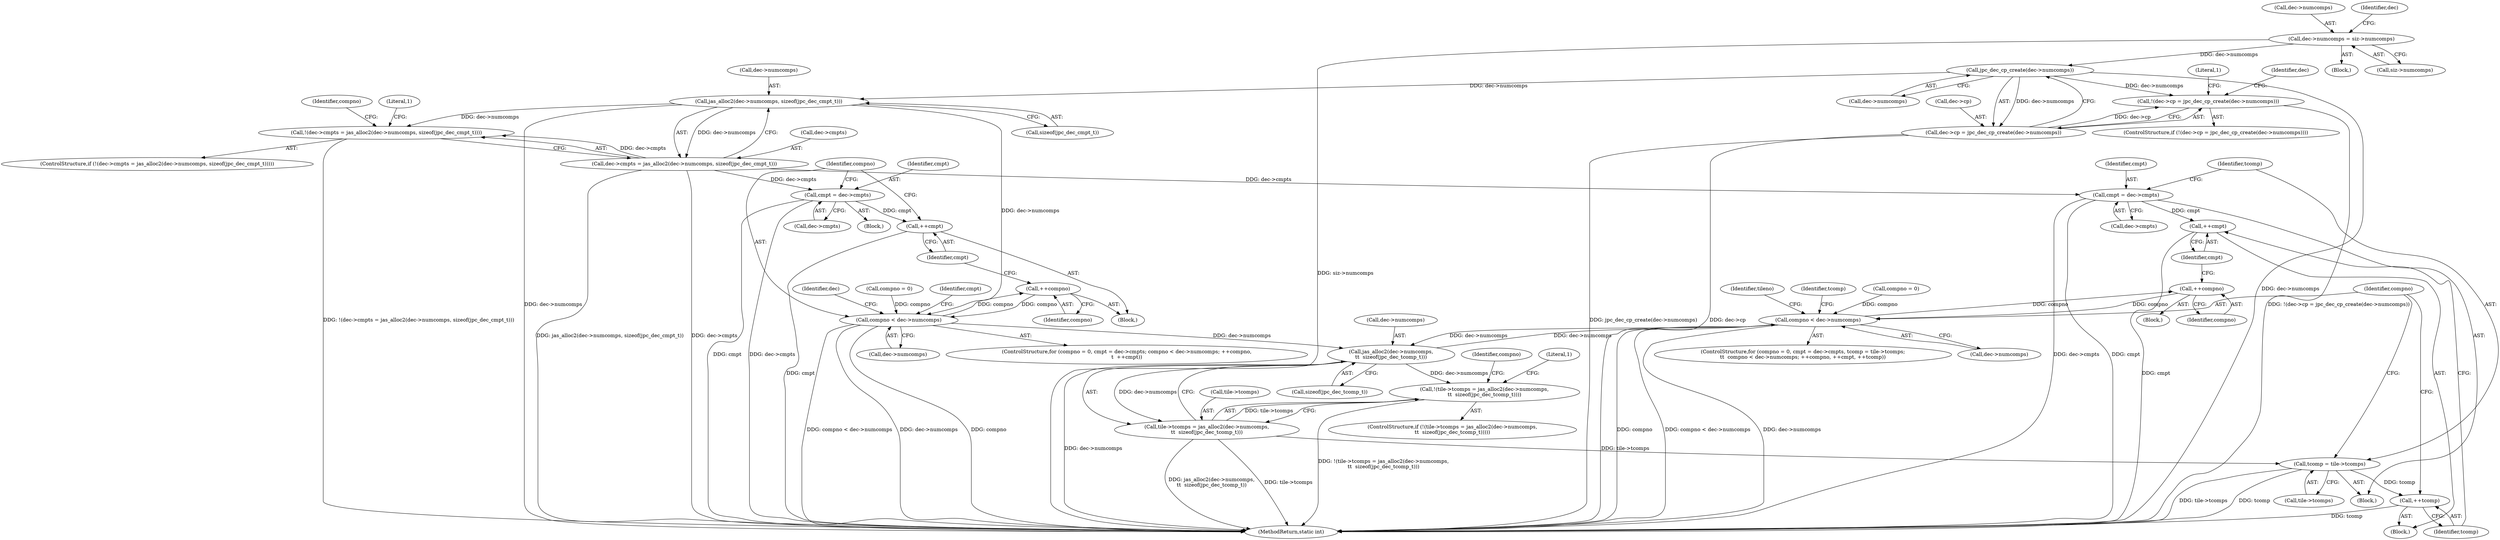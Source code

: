 digraph "0_jasper_ba2b9d000660313af7b692542afbd374c5685865_0@API" {
"1000191" [label="(Call,jpc_dec_cp_create(dec->numcomps))"];
"1000178" [label="(Call,dec->numcomps = siz->numcomps)"];
"1000186" [label="(Call,!(dec->cp = jpc_dec_cp_create(dec->numcomps)))"];
"1000187" [label="(Call,dec->cp = jpc_dec_cp_create(dec->numcomps))"];
"1000205" [label="(Call,jas_alloc2(dec->numcomps, sizeof(jpc_dec_cmpt_t)))"];
"1000200" [label="(Call,!(dec->cmpts = jas_alloc2(dec->numcomps, sizeof(jpc_dec_cmpt_t))))"];
"1000201" [label="(Call,dec->cmpts = jas_alloc2(dec->numcomps, sizeof(jpc_dec_cmpt_t)))"];
"1000220" [label="(Call,cmpt = dec->cmpts)"];
"1000233" [label="(Call,++cmpt)"];
"1000588" [label="(Call,cmpt = dec->cmpts)"];
"1000607" [label="(Call,++cmpt)"];
"1000225" [label="(Call,compno < dec->numcomps)"];
"1000231" [label="(Call,++compno)"];
"1000572" [label="(Call,jas_alloc2(dec->numcomps,\n\t\t  sizeof(jpc_dec_tcomp_t)))"];
"1000567" [label="(Call,!(tile->tcomps = jas_alloc2(dec->numcomps,\n\t\t  sizeof(jpc_dec_tcomp_t))))"];
"1000568" [label="(Call,tile->tcomps = jas_alloc2(dec->numcomps,\n\t\t  sizeof(jpc_dec_tcomp_t)))"];
"1000593" [label="(Call,tcomp = tile->tcomps)"];
"1000609" [label="(Call,++tcomp)"];
"1000598" [label="(Call,compno < dec->numcomps)"];
"1000604" [label="(Call,++compno)"];
"1000191" [label="(Call,jpc_dec_cp_create(dec->numcomps))"];
"1000231" [label="(Call,++compno)"];
"1000232" [label="(Identifier,compno)"];
"1000230" [label="(Block,)"];
"1000589" [label="(Identifier,cmpt)"];
"1000688" [label="(MethodReturn,static int)"];
"1000585" [label="(Identifier,compno)"];
"1000568" [label="(Call,tile->tcomps = jas_alloc2(dec->numcomps,\n\t\t  sizeof(jpc_dec_tcomp_t)))"];
"1000593" [label="(Call,tcomp = tile->tcomps)"];
"1000603" [label="(Block,)"];
"1000598" [label="(Call,compno < dec->numcomps)"];
"1000179" [label="(Call,dec->numcomps)"];
"1000227" [label="(Call,dec->numcomps)"];
"1000200" [label="(Call,!(dec->cmpts = jas_alloc2(dec->numcomps, sizeof(jpc_dec_cmpt_t))))"];
"1000222" [label="(Call,dec->cmpts)"];
"1000587" [label="(Block,)"];
"1000214" [label="(Literal,1)"];
"1000218" [label="(Identifier,compno)"];
"1000233" [label="(Call,++cmpt)"];
"1000192" [label="(Call,dec->numcomps)"];
"1000206" [label="(Call,dec->numcomps)"];
"1000187" [label="(Call,dec->cp = jpc_dec_cp_create(dec->numcomps))"];
"1000588" [label="(Call,cmpt = dec->cmpts)"];
"1000573" [label="(Call,dec->numcomps)"];
"1000205" [label="(Call,jas_alloc2(dec->numcomps, sizeof(jpc_dec_cmpt_t)))"];
"1000569" [label="(Call,tile->tcomps)"];
"1000198" [label="(Literal,1)"];
"1000225" [label="(Call,compno < dec->numcomps)"];
"1000221" [label="(Identifier,cmpt)"];
"1000209" [label="(Call,sizeof(jpc_dec_cmpt_t))"];
"1000203" [label="(Identifier,dec)"];
"1000186" [label="(Call,!(dec->cp = jpc_dec_cp_create(dec->numcomps)))"];
"1000226" [label="(Identifier,compno)"];
"1000610" [label="(Identifier,tcomp)"];
"1000609" [label="(Call,++tcomp)"];
"1000594" [label="(Identifier,tcomp)"];
"1000330" [label="(Identifier,dec)"];
"1000566" [label="(ControlStructure,if (!(tile->tcomps = jas_alloc2(dec->numcomps,\n\t\t  sizeof(jpc_dec_tcomp_t)))))"];
"1000581" [label="(Literal,1)"];
"1000215" [label="(ControlStructure,for (compno = 0, cmpt = dec->cmpts; compno < dec->numcomps; ++compno,\n\t  ++cmpt))"];
"1000595" [label="(Call,tile->tcomps)"];
"1000614" [label="(Identifier,tcomp)"];
"1000178" [label="(Call,dec->numcomps = siz->numcomps)"];
"1000584" [label="(Call,compno = 0)"];
"1000199" [label="(ControlStructure,if (!(dec->cmpts = jas_alloc2(dec->numcomps, sizeof(jpc_dec_cmpt_t)))))"];
"1000599" [label="(Identifier,compno)"];
"1000605" [label="(Identifier,compno)"];
"1000607" [label="(Call,++cmpt)"];
"1000202" [label="(Call,dec->cmpts)"];
"1000217" [label="(Call,compno = 0)"];
"1000606" [label="(Block,)"];
"1000567" [label="(Call,!(tile->tcomps = jas_alloc2(dec->numcomps,\n\t\t  sizeof(jpc_dec_tcomp_t))))"];
"1000185" [label="(ControlStructure,if (!(dec->cp = jpc_dec_cp_create(dec->numcomps))))"];
"1000188" [label="(Call,dec->cp)"];
"1000216" [label="(Block,)"];
"1000220" [label="(Call,cmpt = dec->cmpts)"];
"1000104" [label="(Block,)"];
"1000590" [label="(Call,dec->cmpts)"];
"1000201" [label="(Call,dec->cmpts = jas_alloc2(dec->numcomps, sizeof(jpc_dec_cmpt_t)))"];
"1000600" [label="(Call,dec->numcomps)"];
"1000431" [label="(Identifier,tileno)"];
"1000576" [label="(Call,sizeof(jpc_dec_tcomp_t))"];
"1000234" [label="(Identifier,cmpt)"];
"1000189" [label="(Identifier,dec)"];
"1000238" [label="(Identifier,cmpt)"];
"1000608" [label="(Identifier,cmpt)"];
"1000604" [label="(Call,++compno)"];
"1000182" [label="(Call,siz->numcomps)"];
"1000582" [label="(ControlStructure,for (compno = 0, cmpt = dec->cmpts, tcomp = tile->tcomps;\n\t\t  compno < dec->numcomps; ++compno, ++cmpt, ++tcomp))"];
"1000572" [label="(Call,jas_alloc2(dec->numcomps,\n\t\t  sizeof(jpc_dec_tcomp_t)))"];
"1000191" -> "1000187"  [label="AST: "];
"1000191" -> "1000192"  [label="CFG: "];
"1000192" -> "1000191"  [label="AST: "];
"1000187" -> "1000191"  [label="CFG: "];
"1000191" -> "1000688"  [label="DDG: dec->numcomps"];
"1000191" -> "1000186"  [label="DDG: dec->numcomps"];
"1000191" -> "1000187"  [label="DDG: dec->numcomps"];
"1000178" -> "1000191"  [label="DDG: dec->numcomps"];
"1000191" -> "1000205"  [label="DDG: dec->numcomps"];
"1000178" -> "1000104"  [label="AST: "];
"1000178" -> "1000182"  [label="CFG: "];
"1000179" -> "1000178"  [label="AST: "];
"1000182" -> "1000178"  [label="AST: "];
"1000189" -> "1000178"  [label="CFG: "];
"1000178" -> "1000688"  [label="DDG: siz->numcomps"];
"1000186" -> "1000185"  [label="AST: "];
"1000186" -> "1000187"  [label="CFG: "];
"1000187" -> "1000186"  [label="AST: "];
"1000198" -> "1000186"  [label="CFG: "];
"1000203" -> "1000186"  [label="CFG: "];
"1000186" -> "1000688"  [label="DDG: !(dec->cp = jpc_dec_cp_create(dec->numcomps))"];
"1000187" -> "1000186"  [label="DDG: dec->cp"];
"1000188" -> "1000187"  [label="AST: "];
"1000187" -> "1000688"  [label="DDG: dec->cp"];
"1000187" -> "1000688"  [label="DDG: jpc_dec_cp_create(dec->numcomps)"];
"1000205" -> "1000201"  [label="AST: "];
"1000205" -> "1000209"  [label="CFG: "];
"1000206" -> "1000205"  [label="AST: "];
"1000209" -> "1000205"  [label="AST: "];
"1000201" -> "1000205"  [label="CFG: "];
"1000205" -> "1000688"  [label="DDG: dec->numcomps"];
"1000205" -> "1000200"  [label="DDG: dec->numcomps"];
"1000205" -> "1000201"  [label="DDG: dec->numcomps"];
"1000205" -> "1000225"  [label="DDG: dec->numcomps"];
"1000200" -> "1000199"  [label="AST: "];
"1000200" -> "1000201"  [label="CFG: "];
"1000201" -> "1000200"  [label="AST: "];
"1000214" -> "1000200"  [label="CFG: "];
"1000218" -> "1000200"  [label="CFG: "];
"1000200" -> "1000688"  [label="DDG: !(dec->cmpts = jas_alloc2(dec->numcomps, sizeof(jpc_dec_cmpt_t)))"];
"1000201" -> "1000200"  [label="DDG: dec->cmpts"];
"1000202" -> "1000201"  [label="AST: "];
"1000201" -> "1000688"  [label="DDG: jas_alloc2(dec->numcomps, sizeof(jpc_dec_cmpt_t))"];
"1000201" -> "1000688"  [label="DDG: dec->cmpts"];
"1000201" -> "1000220"  [label="DDG: dec->cmpts"];
"1000201" -> "1000588"  [label="DDG: dec->cmpts"];
"1000220" -> "1000216"  [label="AST: "];
"1000220" -> "1000222"  [label="CFG: "];
"1000221" -> "1000220"  [label="AST: "];
"1000222" -> "1000220"  [label="AST: "];
"1000226" -> "1000220"  [label="CFG: "];
"1000220" -> "1000688"  [label="DDG: cmpt"];
"1000220" -> "1000688"  [label="DDG: dec->cmpts"];
"1000220" -> "1000233"  [label="DDG: cmpt"];
"1000233" -> "1000230"  [label="AST: "];
"1000233" -> "1000234"  [label="CFG: "];
"1000234" -> "1000233"  [label="AST: "];
"1000226" -> "1000233"  [label="CFG: "];
"1000233" -> "1000688"  [label="DDG: cmpt"];
"1000588" -> "1000587"  [label="AST: "];
"1000588" -> "1000590"  [label="CFG: "];
"1000589" -> "1000588"  [label="AST: "];
"1000590" -> "1000588"  [label="AST: "];
"1000594" -> "1000588"  [label="CFG: "];
"1000588" -> "1000688"  [label="DDG: cmpt"];
"1000588" -> "1000688"  [label="DDG: dec->cmpts"];
"1000588" -> "1000607"  [label="DDG: cmpt"];
"1000607" -> "1000606"  [label="AST: "];
"1000607" -> "1000608"  [label="CFG: "];
"1000608" -> "1000607"  [label="AST: "];
"1000610" -> "1000607"  [label="CFG: "];
"1000607" -> "1000688"  [label="DDG: cmpt"];
"1000225" -> "1000215"  [label="AST: "];
"1000225" -> "1000227"  [label="CFG: "];
"1000226" -> "1000225"  [label="AST: "];
"1000227" -> "1000225"  [label="AST: "];
"1000238" -> "1000225"  [label="CFG: "];
"1000330" -> "1000225"  [label="CFG: "];
"1000225" -> "1000688"  [label="DDG: compno < dec->numcomps"];
"1000225" -> "1000688"  [label="DDG: dec->numcomps"];
"1000225" -> "1000688"  [label="DDG: compno"];
"1000217" -> "1000225"  [label="DDG: compno"];
"1000231" -> "1000225"  [label="DDG: compno"];
"1000225" -> "1000231"  [label="DDG: compno"];
"1000225" -> "1000572"  [label="DDG: dec->numcomps"];
"1000231" -> "1000230"  [label="AST: "];
"1000231" -> "1000232"  [label="CFG: "];
"1000232" -> "1000231"  [label="AST: "];
"1000234" -> "1000231"  [label="CFG: "];
"1000572" -> "1000568"  [label="AST: "];
"1000572" -> "1000576"  [label="CFG: "];
"1000573" -> "1000572"  [label="AST: "];
"1000576" -> "1000572"  [label="AST: "];
"1000568" -> "1000572"  [label="CFG: "];
"1000572" -> "1000688"  [label="DDG: dec->numcomps"];
"1000572" -> "1000567"  [label="DDG: dec->numcomps"];
"1000572" -> "1000568"  [label="DDG: dec->numcomps"];
"1000598" -> "1000572"  [label="DDG: dec->numcomps"];
"1000572" -> "1000598"  [label="DDG: dec->numcomps"];
"1000567" -> "1000566"  [label="AST: "];
"1000567" -> "1000568"  [label="CFG: "];
"1000568" -> "1000567"  [label="AST: "];
"1000581" -> "1000567"  [label="CFG: "];
"1000585" -> "1000567"  [label="CFG: "];
"1000567" -> "1000688"  [label="DDG: !(tile->tcomps = jas_alloc2(dec->numcomps,\n\t\t  sizeof(jpc_dec_tcomp_t)))"];
"1000568" -> "1000567"  [label="DDG: tile->tcomps"];
"1000569" -> "1000568"  [label="AST: "];
"1000568" -> "1000688"  [label="DDG: tile->tcomps"];
"1000568" -> "1000688"  [label="DDG: jas_alloc2(dec->numcomps,\n\t\t  sizeof(jpc_dec_tcomp_t))"];
"1000568" -> "1000593"  [label="DDG: tile->tcomps"];
"1000593" -> "1000587"  [label="AST: "];
"1000593" -> "1000595"  [label="CFG: "];
"1000594" -> "1000593"  [label="AST: "];
"1000595" -> "1000593"  [label="AST: "];
"1000599" -> "1000593"  [label="CFG: "];
"1000593" -> "1000688"  [label="DDG: tile->tcomps"];
"1000593" -> "1000688"  [label="DDG: tcomp"];
"1000593" -> "1000609"  [label="DDG: tcomp"];
"1000609" -> "1000606"  [label="AST: "];
"1000609" -> "1000610"  [label="CFG: "];
"1000610" -> "1000609"  [label="AST: "];
"1000599" -> "1000609"  [label="CFG: "];
"1000609" -> "1000688"  [label="DDG: tcomp"];
"1000598" -> "1000582"  [label="AST: "];
"1000598" -> "1000600"  [label="CFG: "];
"1000599" -> "1000598"  [label="AST: "];
"1000600" -> "1000598"  [label="AST: "];
"1000614" -> "1000598"  [label="CFG: "];
"1000431" -> "1000598"  [label="CFG: "];
"1000598" -> "1000688"  [label="DDG: compno"];
"1000598" -> "1000688"  [label="DDG: compno < dec->numcomps"];
"1000598" -> "1000688"  [label="DDG: dec->numcomps"];
"1000604" -> "1000598"  [label="DDG: compno"];
"1000584" -> "1000598"  [label="DDG: compno"];
"1000598" -> "1000604"  [label="DDG: compno"];
"1000604" -> "1000603"  [label="AST: "];
"1000604" -> "1000605"  [label="CFG: "];
"1000605" -> "1000604"  [label="AST: "];
"1000608" -> "1000604"  [label="CFG: "];
}
